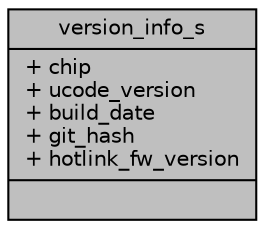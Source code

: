 digraph "version_info_s"
{
 // INTERACTIVE_SVG=YES
 // LATEX_PDF_SIZE
  bgcolor="transparent";
  edge [fontname="Helvetica",fontsize="10",labelfontname="Helvetica",labelfontsize="10"];
  node [fontname="Helvetica",fontsize="10",shape=record];
  Node1 [label="{version_info_s\n|+ chip\l+ ucode_version\l+ build_date\l+ git_hash\l+ hotlink_fw_version\l|}",height=0.2,width=0.4,color="black", fillcolor="grey75", style="filled", fontcolor="black",tooltip=" "];
}
